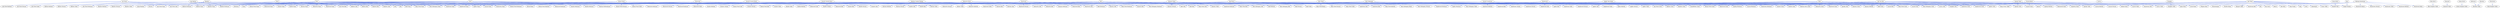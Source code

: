 digraph G {
  "Ash Wood" -> "Ash Wood Bathtub" [color="#4363d8"];
  "Ash Wood" -> "Ash Wood Bed" [color="#4363d8"];
  "Silk" -> "Ash Wood Bed" [color="#4363d8"];
  "Ash Wood" -> "Ash Wood Bookcase" [color="#4363d8"];
  "Book" -> "Ash Wood Bookcase" [color="#4363d8"];
  "Any Iron Bar" -> "Ash Wood Clock" [color="#4363d8"];
  "Ash Wood" -> "Ash Wood Clock" [color="#4363d8"];
  "Glass" -> "Ash Wood Clock" [color="#4363d8"];
  "Ash Wood" -> "Ash Wood Dresser" [color="#4363d8"];
  "Ash Wood" -> "Ash Wood Piano" [color="#4363d8"];
  "Bone" -> "Ash Wood Piano" [color="#4363d8"];
  "Book" -> "Ash Wood Piano" [color="#4363d8"];
  "Ash Wood" -> "Ash Wood Sofa" [color="#4363d8"];
  "Silk" -> "Ash Wood Sofa" [color="#4363d8"];
  "Ash Wood" -> "Ash Wood Toilet" [color="#4363d8"];
  "Any Balloon" -> "Balloon Bathtub" [color="#4363d8"];
  "Any Balloon" -> "Balloon Bed" [color="#4363d8"];
  "Silk" -> "Balloon Bed" [color="#4363d8"];
  "Any Balloon" -> "Balloon Bookcase" [color="#4363d8"];
  "Book" -> "Balloon Bookcase" [color="#4363d8"];
  "Any Balloon" -> "Balloon Clock" [color="#4363d8"];
  "Any Iron Bar" -> "Balloon Clock" [color="#4363d8"];
  "Glass" -> "Balloon Clock" [color="#4363d8"];
  "Any Balloon" -> "Balloon Dresser" [color="#4363d8"];
  "Any Balloon" -> "Balloon Piano" [color="#4363d8"];
  "Bone" -> "Balloon Piano" [color="#4363d8"];
  "Book" -> "Balloon Piano" [color="#4363d8"];
  "Any Balloon" -> "Balloon Sofa" [color="#4363d8"];
  "Silk" -> "Balloon Sofa" [color="#4363d8"];
  "Any Balloon" -> "Balloon Toilet" [color="#4363d8"];
  "Large Bamboo" -> "Bamboo" [color="#4363d8"];
  "Bamboo" -> "Bamboo Bathtub" [color="#4363d8"];
  "Bamboo" -> "Bamboo Bed" [color="#4363d8"];
  "Silk" -> "Bamboo Bed" [color="#4363d8"];
  "Bamboo" -> "Bamboo Bookcase" [color="#4363d8"];
  "Book" -> "Bamboo Bookcase" [color="#4363d8"];
  "Any Iron Bar" -> "Bamboo Clock" [color="#4363d8"];
  "Bamboo" -> "Bamboo Clock" [color="#4363d8"];
  "Glass" -> "Bamboo Clock" [color="#4363d8"];
  "Bamboo" -> "Bamboo Dresser" [color="#4363d8"];
  "Bamboo" -> "Bamboo Piano" [color="#4363d8"];
  "Bone" -> "Bamboo Piano" [color="#4363d8"];
  "Book" -> "Bamboo Piano" [color="#4363d8"];
  "Bamboo" -> "Bamboo Sofa" [color="#4363d8"];
  "Silk" -> "Bamboo Sofa" [color="#4363d8"];
  "Bamboo" -> "Bamboo Toilet" [color="#4363d8"];
  "Any Wood" -> "Banquet Table" [color="#4363d8"];
  "Any Wood" -> "Bar" [color="#4363d8"];
  "Any Wood" -> "Bar Stool" [color="#4363d8"];
  "Any Iron Bar" -> "Barrel" [color="#4363d8"];
  "Any Wood" -> "Barrel" [color="#4363d8"];
  "Silk" -> "Bed" [color="#4363d8"];
  "Wood" -> "Bed" [color="#4363d8"];
  "Any Wood" -> "Bench" [color="#4363d8"];
  "Any Iron Bar" -> "Blacksmith Rack" [color="#4363d8"];
  "Any Wood" -> "Blacksmith Rack" [color="#4363d8"];
  "Blue Brick" -> "Blue Dungeon Toilet" [color="#4363d8"];
  "Book" -> "Bookcase" [color="#4363d8"];
  "Wood" -> "Bookcase" [color="#4363d8"];
  "Boreal Wood" -> "Boreal Beam" [color="#4363d8"];
  "Boreal Wood" -> "Boreal Wood Bathtub" [color="#4363d8"];
  "Boreal Wood" -> "Boreal Wood Bed" [color="#4363d8"];
  "Silk" -> "Boreal Wood Bed" [color="#4363d8"];
  "Book" -> "Boreal Wood Bookcase" [color="#4363d8"];
  "Boreal Wood" -> "Boreal Wood Bookcase" [color="#4363d8"];
  "Any Iron Bar" -> "Boreal Wood Clock" [color="#4363d8"];
  "Boreal Wood" -> "Boreal Wood Clock" [color="#4363d8"];
  "Glass" -> "Boreal Wood Clock" [color="#4363d8"];
  "Boreal Wood" -> "Boreal Wood Dresser" [color="#4363d8"];
  "Bone" -> "Boreal Wood Piano" [color="#4363d8"];
  "Book" -> "Boreal Wood Piano" [color="#4363d8"];
  "Boreal Wood" -> "Boreal Wood Piano" [color="#4363d8"];
  "Boreal Wood" -> "Boreal Wood Sofa" [color="#4363d8"];
  "Silk" -> "Boreal Wood Sofa" [color="#4363d8"];
  "Boreal Wood" -> "Boreal Wood Toilet" [color="#4363d8"];
  "Cactus" -> "Cactus Sofa" [color="#4363d8"];
  "Silk" -> "Cactus Sofa" [color="#4363d8"];
  "Cactus" -> "Cactus Toilet" [color="#4363d8"];
  "Any Iron Bar" -> "Carpentry Rack" [color="#4363d8"];
  "Any Wood" -> "Carpentry Rack" [color="#4363d8"];
  "Crystal Block" -> "Crystal Bathtub" [color="#4363d8"];
  "Crystal Block" -> "Crystal Bed" [color="#4363d8"];
  "Silk" -> "Crystal Bed" [color="#4363d8"];
  "Book" -> "Crystal Bookcase" [color="#4363d8"];
  "Crystal Block" -> "Crystal Bookcase" [color="#4363d8"];
  "Any Iron Bar" -> "Crystal Clock" [color="#4363d8"];
  "Crystal Block" -> "Crystal Clock" [color="#4363d8"];
  "Crystal Block" -> "Crystal Dresser" [color="#4363d8"];
  "Bone" -> "Crystal Piano" [color="#4363d8"];
  "Book" -> "Crystal Piano" [color="#4363d8"];
  "Crystal Block" -> "Crystal Piano" [color="#4363d8"];
  "Crystal Block" -> "Crystal Sofa" [color="#4363d8"];
  "Silk" -> "Crystal Sofa" [color="#4363d8"];
  "Crystal Block" -> "Crystal Toilet" [color="#4363d8"];
  "Diamond" -> "Diamond Toilet" [color="#4363d8"];
  "Wood" -> "Dresser" [color="#4363d8"];
  "Any Iron Bar" -> "Dynasty Bathtub" [color="#4363d8"];
  "Dynasty Wood" -> "Dynasty Bathtub" [color="#4363d8"];
  "Dynasty Wood" -> "Dynasty Bed" [color="#4363d8"];
  "Silk" -> "Dynasty Bed" [color="#4363d8"];
  "Book" -> "Dynasty Bookcase" [color="#4363d8"];
  "Dynasty Wood" -> "Dynasty Bookcase" [color="#4363d8"];
  "Any Iron Bar" -> "Dynasty Clock" [color="#4363d8"];
  "Dynasty Wood" -> "Dynasty Clock" [color="#4363d8"];
  "Glass" -> "Dynasty Clock" [color="#4363d8"];
  "Dynasty Wood" -> "Dynasty Dresser" [color="#4363d8"];
  "Dynasty Wood" -> "Dynasty Sofa" [color="#4363d8"];
  "Silk" -> "Dynasty Sofa" [color="#4363d8"];
  "Dynasty Wood" -> "Dynasty Toilet" [color="#4363d8"];
  "Ebonwood" -> "Ebonwood Bed" [color="#4363d8"];
  "Silk" -> "Ebonwood Bed" [color="#4363d8"];
  "Book" -> "Ebonwood Bookcase" [color="#4363d8"];
  "Ebonwood" -> "Ebonwood Bookcase" [color="#4363d8"];
  "Any Iron Bar" -> "Ebonwood Clock" [color="#4363d8"];
  "Ebonwood" -> "Ebonwood Clock" [color="#4363d8"];
  "Glass" -> "Ebonwood Clock" [color="#4363d8"];
  "Ebonwood" -> "Ebonwood Dresser" [color="#4363d8"];
  "Bone" -> "Ebonwood Piano" [color="#4363d8"];
  "Book" -> "Ebonwood Piano" [color="#4363d8"];
  "Ebonwood" -> "Ebonwood Piano" [color="#4363d8"];
  "Ebonwood" -> "Ebonwood Sofa" [color="#4363d8"];
  "Silk" -> "Ebonwood Sofa" [color="#4363d8"];
  "Ebonwood" -> "Ebonwood Toilet" [color="#4363d8"];
  "Any Wood" -> "Fancy Picnic Table" [color="#4363d8"];
  "Silk" -> "Fancy Picnic Table" [color="#4363d8"];
  "Any Iron Bar" -> "Grandfather Clock" [color="#4363d8"];
  "Glass" -> "Grandfather Clock" [color="#4363d8"];
  "Wood" -> "Grandfather Clock" [color="#4363d8"];
  "Smooth Granite Block" -> "Granite Bathtub" [color="#4363d8"];
  "Silk" -> "Granite Bed" [color="#4363d8"];
  "Smooth Granite Block" -> "Granite Bed" [color="#4363d8"];
  "Book" -> "Granite Bookcase" [color="#4363d8"];
  "Smooth Granite Block" -> "Granite Bookcase" [color="#4363d8"];
  "Any Iron Bar" -> "Granite Clock" [color="#4363d8"];
  "Glass" -> "Granite Clock" [color="#4363d8"];
  "Smooth Granite Block" -> "Granite Clock" [color="#4363d8"];
  "Smooth Granite Block" -> "Granite Column" [color="#4363d8"];
  "Smooth Granite Block" -> "Granite Dresser" [color="#4363d8"];
  "Bone" -> "Granite Piano" [color="#4363d8"];
  "Book" -> "Granite Piano" [color="#4363d8"];
  "Smooth Granite Block" -> "Granite Piano" [color="#4363d8"];
  "Silk" -> "Granite Sofa" [color="#4363d8"];
  "Smooth Granite Block" -> "Granite Sofa" [color="#4363d8"];
  "Smooth Granite Block" -> "Granite Toilet" [color="#4363d8"];
  "Green Brick" -> "Green Dungeon Toilet" [color="#4363d8"];
  "Any Wood" -> "Hat Rack" [color="#4363d8"];
  "Any Iron Bar" -> "Helmet Rack" [color="#4363d8"];
  "Any Wood" -> "Helmet Rack" [color="#4363d8"];
  "Any Wood" -> "Item Frame" [color="#4363d8"];
  "Any Wood" -> "Keg" [color="#4363d8"];
  "Bamboo" -> "Large Bamboo" [color="#4363d8"];
  "Any Wood" -> "Loom" [color="#4363d8"];
  "Any Wood" -> "Mannequin" [color="#4363d8"];
  "Smooth Marble Block" -> "Marble Bathtub" [color="#4363d8"];
  "Silk" -> "Marble Bed" [color="#4363d8"];
  "Smooth Marble Block" -> "Marble Bed" [color="#4363d8"];
  "Book" -> "Marble Bookcase" [color="#4363d8"];
  "Smooth Marble Block" -> "Marble Bookcase" [color="#4363d8"];
  "Any Iron Bar" -> "Marble Clock" [color="#4363d8"];
  "Glass" -> "Marble Clock" [color="#4363d8"];
  "Smooth Marble Block" -> "Marble Clock" [color="#4363d8"];
  "Smooth Marble Block" -> "Marble Column" [color="#4363d8"];
  "Smooth Marble Block" -> "Marble Dresser" [color="#4363d8"];
  "Bone" -> "Marble Piano" [color="#4363d8"];
  "Book" -> "Marble Piano" [color="#4363d8"];
  "Smooth Marble Block" -> "Marble Piano" [color="#4363d8"];
  "Silk" -> "Marble Sofa" [color="#4363d8"];
  "Smooth Marble Block" -> "Marble Sofa" [color="#4363d8"];
  "Smooth Marble Block" -> "Marble Toilet" [color="#4363d8"];
  "Any Iron Bar" -> "Martian Astro Clock" [color="#4363d8"];
  "Glass" -> "Martian Astro Clock" [color="#4363d8"];
  "Martian Conduit Plating" -> "Martian Astro Clock" [color="#4363d8"];
  "Martian Conduit Plating" -> "Martian Bathtub" [color="#4363d8"];
  "Martian Conduit Plating" -> "Martian Bed" [color="#4363d8"];
  "Silk" -> "Martian Bed" [color="#4363d8"];
  "Martian Conduit Plating" -> "Martian Dresser" [color="#4363d8"];
  "Book" -> "Martian Holobookcase" [color="#4363d8"];
  "Martian Conduit Plating" -> "Martian Holobookcase" [color="#4363d8"];
  "Bone" -> "Martian Piano" [color="#4363d8"];
  "Book" -> "Martian Piano" [color="#4363d8"];
  "Martian Conduit Plating" -> "Martian Piano" [color="#4363d8"];
  "Martian Conduit Plating" -> "Martian Sofa" [color="#4363d8"];
  "Silk" -> "Martian Sofa" [color="#4363d8"];
  "Martian Conduit Plating" -> "Martian Toilet" [color="#4363d8"];
  "Meteorite Brick" -> "Meteor Toilet" [color="#4363d8"];
  "Meteorite Brick" -> "Meteorite Bathtub" [color="#4363d8"];
  "Meteorite Brick" -> "Meteorite Bed" [color="#4363d8"];
  "Silk" -> "Meteorite Bed" [color="#4363d8"];
  "Book" -> "Meteorite Bookcase" [color="#4363d8"];
  "Meteorite Brick" -> "Meteorite Bookcase" [color="#4363d8"];
  "Any Iron Bar" -> "Meteorite Clock" [color="#4363d8"];
  "Glass" -> "Meteorite Clock" [color="#4363d8"];
  "Meteorite Brick" -> "Meteorite Clock" [color="#4363d8"];
  "Meteorite Brick" -> "Meteorite Dresser" [color="#4363d8"];
  "Bone" -> "Meteorite Piano" [color="#4363d8"];
  "Book" -> "Meteorite Piano" [color="#4363d8"];
  "Meteorite Brick" -> "Meteorite Piano" [color="#4363d8"];
  "Meteorite Brick" -> "Meteorite Sofa" [color="#4363d8"];
  "Silk" -> "Meteorite Sofa" [color="#4363d8"];
  "Glowing Mushroom" -> "Mushroom Bathtub" [color="#4363d8"];
  "Glowing Mushroom" -> "Mushroom Beam" [color="#4363d8"];
  "Glowing Mushroom" -> "Mushroom Bed" [color="#4363d8"];
  "Silk" -> "Mushroom Bed" [color="#4363d8"];
  "Glowing Mushroom" -> "Mushroom Bench" [color="#4363d8"];
  "Book" -> "Mushroom Bookcase" [color="#4363d8"];
  "Glowing Mushroom" -> "Mushroom Bookcase" [color="#4363d8"];
  "Glowing Mushroom" -> "Mushroom Dresser" [color="#4363d8"];
  "Bone" -> "Mushroom Piano" [color="#4363d8"];
  "Book" -> "Mushroom Piano" [color="#4363d8"];
  "Glowing Mushroom" -> "Mushroom Piano" [color="#4363d8"];
  "Glowing Mushroom" -> "Mushroom Sofa" [color="#4363d8"];
  "Silk" -> "Mushroom Sofa" [color="#4363d8"];
  "Glowing Mushroom" -> "Mushroom Toilet" [color="#4363d8"];
  "Hellstone" -> "Obsidian Toilet" [color="#4363d8"];
  "Obsidian" -> "Obsidian Toilet" [color="#4363d8"];
  "Palm Wood" -> "Palm Wood Bathtub" [color="#4363d8"];
  "Palm Wood" -> "Palm Wood Bed" [color="#4363d8"];
  "Silk" -> "Palm Wood Bed" [color="#4363d8"];
  "Palm Wood" -> "Palm Wood Bench" [color="#4363d8"];
  "Book" -> "Palm Wood Bookcase" [color="#4363d8"];
  "Palm Wood" -> "Palm Wood Bookcase" [color="#4363d8"];
  "Any Iron Bar" -> "Palm Wood Clock" [color="#4363d8"];
  "Glass" -> "Palm Wood Clock" [color="#4363d8"];
  "Palm Wood" -> "Palm Wood Clock" [color="#4363d8"];
  "Palm Wood" -> "Palm Wood Dresser" [color="#4363d8"];
  "Bone" -> "Palm Wood Piano" [color="#4363d8"];
  "Book" -> "Palm Wood Piano" [color="#4363d8"];
  "Palm Wood" -> "Palm Wood Piano" [color="#4363d8"];
  "Palm Wood" -> "Palm Wood Sofa" [color="#4363d8"];
  "Silk" -> "Palm Wood Sofa" [color="#4363d8"];
  "Palm Wood" -> "Palm Wood Toilet" [color="#4363d8"];
  "Pearlwood" -> "Pearlwood Bed" [color="#4363d8"];
  "Silk" -> "Pearlwood Bed" [color="#4363d8"];
  "Book" -> "Pearlwood Bookcase" [color="#4363d8"];
  "Pearlwood" -> "Pearlwood Bookcase" [color="#4363d8"];
  "Any Iron Bar" -> "Pearlwood Clock" [color="#4363d8"];
  "Glass" -> "Pearlwood Clock" [color="#4363d8"];
  "Pearlwood" -> "Pearlwood Clock" [color="#4363d8"];
  "Pearlwood" -> "Pearlwood Dresser" [color="#4363d8"];
  "Bone" -> "Pearlwood Piano" [color="#4363d8"];
  "Book" -> "Pearlwood Piano" [color="#4363d8"];
  "Pearlwood" -> "Pearlwood Piano" [color="#4363d8"];
  "Pearlwood" -> "Pearlwood Sofa" [color="#4363d8"];
  "Silk" -> "Pearlwood Sofa" [color="#4363d8"];
  "Pearlwood" -> "Pearlwood Toilet" [color="#4363d8"];
  "Bone" -> "Piano" [color="#4363d8"];
  "Book" -> "Piano" [color="#4363d8"];
  "Wood" -> "Piano" [color="#4363d8"];
  "Any Wood" -> "Picnic Table" [color="#4363d8"];
  "Pink Brick" -> "Pink Dungeon Toilet" [color="#4363d8"];
  "Any Wood" -> "Planked Wall" [color="#4363d8"];
  "Stone Block" -> "Planked Wall" [color="#4363d8"];
  "Pumpkin" -> "Pumpkin Sofa" [color="#4363d8"];
  "Silk" -> "Pumpkin Sofa" [color="#4363d8"];
  "Pumpkin" -> "Pumpkin Toilet" [color="#4363d8"];
  "Reef Block" -> "Reef Bathtub" [color="#4363d8"];
  "Reef Block" -> "Reef Bed" [color="#4363d8"];
  "Silk" -> "Reef Bed" [color="#4363d8"];
  "Book" -> "Reef Bookcase" [color="#4363d8"];
  "Reef Block" -> "Reef Bookcase" [color="#4363d8"];
  "Any Iron Bar" -> "Reef Clock" [color="#4363d8"];
  "Glass" -> "Reef Clock" [color="#4363d8"];
  "Reef Block" -> "Reef Clock" [color="#4363d8"];
  "Reef Block" -> "Reef Dresser" [color="#4363d8"];
  "Bone" -> "Reef Piano" [color="#4363d8"];
  "Book" -> "Reef Piano" [color="#4363d8"];
  "Reef Block" -> "Reef Piano" [color="#4363d8"];
  "Reef Block" -> "Reef Sofa" [color="#4363d8"];
  "Silk" -> "Reef Sofa" [color="#4363d8"];
  "Reef Block" -> "Reef Toilet" [color="#4363d8"];
  "Rich Mahogany" -> "Rich Mahogany Beam" [color="#4363d8"];
  "Rich Mahogany" -> "Rich Mahogany Bed" [color="#4363d8"];
  "Silk" -> "Rich Mahogany Bed" [color="#4363d8"];
  "Book" -> "Rich Mahogany Bookcase" [color="#4363d8"];
  "Rich Mahogany" -> "Rich Mahogany Bookcase" [color="#4363d8"];
  "Any Iron Bar" -> "Rich Mahogany Clock" [color="#4363d8"];
  "Glass" -> "Rich Mahogany Clock" [color="#4363d8"];
  "Rich Mahogany" -> "Rich Mahogany Clock" [color="#4363d8"];
  "Rich Mahogany" -> "Rich Mahogany Dresser" [color="#4363d8"];
  "Bone" -> "Rich Mahogany Piano" [color="#4363d8"];
  "Book" -> "Rich Mahogany Piano" [color="#4363d8"];
  "Rich Mahogany" -> "Rich Mahogany Piano" [color="#4363d8"];
  "Rich Mahogany" -> "Rich Mahogany Sofa" [color="#4363d8"];
  "Silk" -> "Rich Mahogany Sofa" [color="#4363d8"];
  "Rich Mahogany" -> "Rich Mahogany Toilet" [color="#4363d8"];
  "Smooth Sandstone" -> "Sandstone Bathtub" [color="#4363d8"];
  "Silk" -> "Sandstone Bed" [color="#4363d8"];
  "Smooth Sandstone" -> "Sandstone Bed" [color="#4363d8"];
  "Book" -> "Sandstone Bookcase" [color="#4363d8"];
  "Smooth Sandstone" -> "Sandstone Bookcase" [color="#4363d8"];
  "Any Iron Bar" -> "Sandstone Clock" [color="#4363d8"];
  "Glass" -> "Sandstone Clock" [color="#4363d8"];
  "Smooth Sandstone" -> "Sandstone Clock" [color="#4363d8"];
  "Smooth Sandstone" -> "Sandstone Column" [color="#4363d8"];
  "Smooth Sandstone" -> "Sandstone Dresser" [color="#4363d8"];
  "Bone" -> "Sandstone Piano" [color="#4363d8"];
  "Book" -> "Sandstone Piano" [color="#4363d8"];
  "Smooth Sandstone" -> "Sandstone Piano" [color="#4363d8"];
  "Silk" -> "Sandstone Sofa" [color="#4363d8"];
  "Smooth Sandstone" -> "Sandstone Sofa" [color="#4363d8"];
  "Smooth Sandstone" -> "Sandstone Toilet" [color="#4363d8"];
  "Shadewood" -> "Shadewood Bed" [color="#4363d8"];
  "Silk" -> "Shadewood Bed" [color="#4363d8"];
  "Book" -> "Shadewood Bookcase" [color="#4363d8"];
  "Shadewood" -> "Shadewood Bookcase" [color="#4363d8"];
  "Any Iron Bar" -> "Shadewood Clock" [color="#4363d8"];
  "Glass" -> "Shadewood Clock" [color="#4363d8"];
  "Shadewood" -> "Shadewood Clock" [color="#4363d8"];
  "Shadewood" -> "Shadewood Dresser" [color="#4363d8"];
  "Bone" -> "Shadewood Piano" [color="#4363d8"];
  "Book" -> "Shadewood Piano" [color="#4363d8"];
  "Shadewood" -> "Shadewood Piano" [color="#4363d8"];
  "Shadewood" -> "Shadewood Sofa" [color="#4363d8"];
  "Silk" -> "Shadewood Sofa" [color="#4363d8"];
  "Shadewood" -> "Shadewood Toilet" [color="#4363d8"];
  "Silk" -> "Sofa" [color="#4363d8"];
  "Wood" -> "Sofa" [color="#4363d8"];
  "Any Iron Bar" -> "Spear Rack" [color="#4363d8"];
  "Any Wood" -> "Spear Rack" [color="#4363d8"];
  "Spider Nest Block" -> "Spider Bathtub" [color="#4363d8"];
  "Silk" -> "Spider Bed" [color="#4363d8"];
  "Spider Nest Block" -> "Spider Bed" [color="#4363d8"];
  "Book" -> "Spider Bookcase" [color="#4363d8"];
  "Spider Nest Block" -> "Spider Bookcase" [color="#4363d8"];
  "Any Iron Bar" -> "Spider Clock" [color="#4363d8"];
  "Glass" -> "Spider Clock" [color="#4363d8"];
  "Spider Nest Block" -> "Spider Clock" [color="#4363d8"];
  "Spider Nest Block" -> "Spider Dresser" [color="#4363d8"];
  "Bone" -> "Spider Piano" [color="#4363d8"];
  "Book" -> "Spider Piano" [color="#4363d8"];
  "Spider Nest Block" -> "Spider Piano" [color="#4363d8"];
  "Silk" -> "Spider Sofa" [color="#4363d8"];
  "Spider Nest Block" -> "Spider Sofa" [color="#4363d8"];
  "Spider Nest Block" -> "Spider Toilet" [color="#4363d8"];
  "Spooky Wood" -> "Spooky Bathtub" [color="#4363d8"];
  "Book" -> "Spooky Bookcase" [color="#4363d8"];
  "Spooky Wood" -> "Spooky Bookcase" [color="#4363d8"];
  "Any Iron Bar" -> "Spooky Clock" [color="#4363d8"];
  "Glass" -> "Spooky Clock" [color="#4363d8"];
  "Spooky Wood" -> "Spooky Clock" [color="#4363d8"];
  "Silk" -> "Spooky Sofa" [color="#4363d8"];
  "Spooky Wood" -> "Spooky Sofa" [color="#4363d8"];
  "Spooky Wood" -> "Spooky Toilet" [color="#4363d8"];
  "Any Iron Bar" -> "Sword Rack" [color="#4363d8"];
  "Any Wood" -> "Sword Rack" [color="#4363d8"];
  "Any Wood" -> "Target Dummy" [color="#4363d8"];
  "Hay" -> "Target Dummy" [color="#4363d8"];
  "Any Wood" -> "Weapon Rack" [color="#4363d8"];
  "Any Wood" -> "Womannequin" [color="#4363d8"];
  "Any Wood" -> "Wooden Beam" [color="#4363d8"];
}
